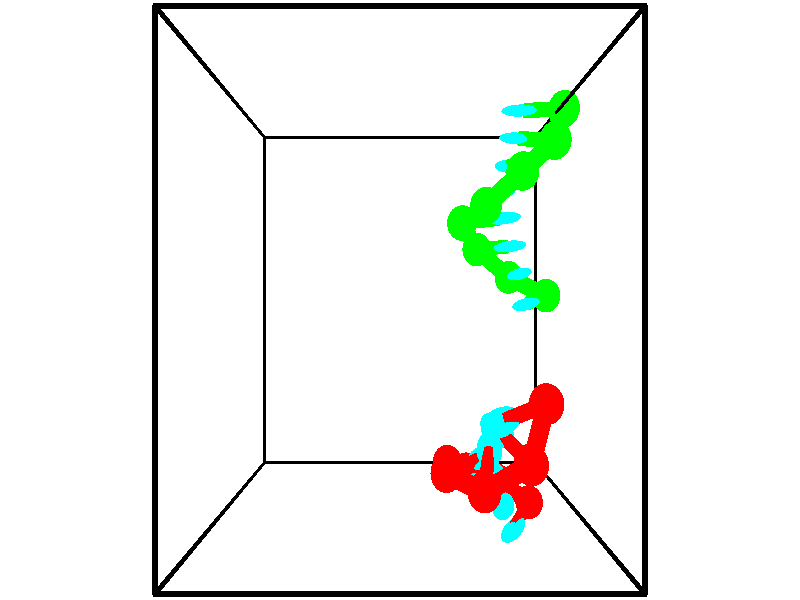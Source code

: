 // switches for output
#declare DRAW_BASES = 1; // possible values are 0, 1; only relevant for DNA ribbons
#declare DRAW_BASES_TYPE = 3; // possible values are 1, 2, 3; only relevant for DNA ribbons
#declare DRAW_FOG = 0; // set to 1 to enable fog

#include "colors.inc"

#include "transforms.inc"
background { rgb <1, 1, 1>}

#default {
   normal{
       ripples 0.25
       frequency 0.20
       turbulence 0.2
       lambda 5
   }
	finish {
		phong 0.1
		phong_size 40.
	}
}

// original window dimensions: 1024x640


// camera settings

camera {
	sky <-0, 1, 0>
	up <-0, 1, 0>
	right 1.6 * <1, 0, 0>
	location <2.5, 2.5, 11.1562>
	look_at <2.5, 2.5, 2.5>
	direction <0, 0, -8.6562>
	angle 67.0682
}


# declare cpy_camera_pos = <2.5, 2.5, 11.1562>;
# if (DRAW_FOG = 1)
fog {
	fog_type 2
	up vnormalize(cpy_camera_pos)
	color rgbt<1,1,1,0.3>
	distance 1e-5
	fog_alt 3e-3
	fog_offset 4
}
# end


// LIGHTS

# declare lum = 6;
global_settings {
	ambient_light rgb lum * <0.05, 0.05, 0.05>
	max_trace_level 15
}# declare cpy_direct_light_amount = 0.25;
light_source
{	1000 * <-1, -1, 1>,
	rgb lum * cpy_direct_light_amount
	parallel
}

light_source
{	1000 * <1, 1, -1>,
	rgb lum * cpy_direct_light_amount
	parallel
}

// strand 0

// nucleotide -1

// particle -1
sphere {
	<4.620617, 1.244733, 2.420606> 0.250000
	pigment { color rgbt <1,0,0,0> }
	no_shadow
}
cylinder {
	<4.247097, 1.109749, 2.373043>,  <4.022985, 1.028758, 2.344505>, 0.100000
	pigment { color rgbt <1,0,0,0> }
	no_shadow
}
cylinder {
	<4.247097, 1.109749, 2.373043>,  <4.620617, 1.244733, 2.420606>, 0.100000
	pigment { color rgbt <1,0,0,0> }
	no_shadow
}

// particle -1
sphere {
	<4.247097, 1.109749, 2.373043> 0.100000
	pigment { color rgbt <1,0,0,0> }
	no_shadow
}
sphere {
	0, 1
	scale<0.080000,0.200000,0.300000>
	matrix <0.306657, -0.583626, -0.751893,
		0.184336, -0.738581, 0.648474,
		-0.933800, -0.337460, -0.118908,
		3.966957, 1.008511, 2.337371>
	pigment { color rgbt <0,1,1,0> }
	no_shadow
}
cylinder {
	<4.393548, 0.517069, 2.440570>,  <4.620617, 1.244733, 2.420606>, 0.130000
	pigment { color rgbt <1,0,0,0> }
	no_shadow
}

// nucleotide -1

// particle -1
sphere {
	<4.393548, 0.517069, 2.440570> 0.250000
	pigment { color rgbt <1,0,0,0> }
	no_shadow
}
cylinder {
	<4.151871, 0.712341, 2.188656>,  <4.006864, 0.829505, 2.037508>, 0.100000
	pigment { color rgbt <1,0,0,0> }
	no_shadow
}
cylinder {
	<4.151871, 0.712341, 2.188656>,  <4.393548, 0.517069, 2.440570>, 0.100000
	pigment { color rgbt <1,0,0,0> }
	no_shadow
}

// particle -1
sphere {
	<4.151871, 0.712341, 2.188656> 0.100000
	pigment { color rgbt <1,0,0,0> }
	no_shadow
}
sphere {
	0, 1
	scale<0.080000,0.200000,0.300000>
	matrix <0.246609, -0.636993, -0.730358,
		-0.757716, -0.596588, 0.264478,
		-0.604194, 0.488182, -0.629784,
		3.970613, 0.858796, 1.999721>
	pigment { color rgbt <0,1,1,0> }
	no_shadow
}
cylinder {
	<3.743687, 0.139169, 2.256664>,  <4.393548, 0.517069, 2.440570>, 0.130000
	pigment { color rgbt <1,0,0,0> }
	no_shadow
}

// nucleotide -1

// particle -1
sphere {
	<3.743687, 0.139169, 2.256664> 0.250000
	pigment { color rgbt <1,0,0,0> }
	no_shadow
}
cylinder {
	<3.831913, 0.391541, 1.959133>,  <3.884849, 0.542964, 1.780615>, 0.100000
	pigment { color rgbt <1,0,0,0> }
	no_shadow
}
cylinder {
	<3.831913, 0.391541, 1.959133>,  <3.743687, 0.139169, 2.256664>, 0.100000
	pigment { color rgbt <1,0,0,0> }
	no_shadow
}

// particle -1
sphere {
	<3.831913, 0.391541, 1.959133> 0.100000
	pigment { color rgbt <1,0,0,0> }
	no_shadow
}
sphere {
	0, 1
	scale<0.080000,0.200000,0.300000>
	matrix <0.195617, -0.775728, -0.599983,
		-0.955555, -0.013171, -0.294519,
		0.220565, 0.630930, -0.743827,
		3.898082, 0.580819, 1.735985>
	pigment { color rgbt <0,1,1,0> }
	no_shadow
}
cylinder {
	<3.233582, 0.209037, 1.592028>,  <3.743687, 0.139169, 2.256664>, 0.130000
	pigment { color rgbt <1,0,0,0> }
	no_shadow
}

// nucleotide -1

// particle -1
sphere {
	<3.233582, 0.209037, 1.592028> 0.250000
	pigment { color rgbt <1,0,0,0> }
	no_shadow
}
cylinder {
	<3.599560, 0.302490, 1.460396>,  <3.819146, 0.358562, 1.381416>, 0.100000
	pigment { color rgbt <1,0,0,0> }
	no_shadow
}
cylinder {
	<3.599560, 0.302490, 1.460396>,  <3.233582, 0.209037, 1.592028>, 0.100000
	pigment { color rgbt <1,0,0,0> }
	no_shadow
}

// particle -1
sphere {
	<3.599560, 0.302490, 1.460396> 0.100000
	pigment { color rgbt <1,0,0,0> }
	no_shadow
}
sphere {
	0, 1
	scale<0.080000,0.200000,0.300000>
	matrix <0.006642, -0.824008, -0.566539,
		-0.403527, 0.516166, -0.755473,
		0.914944, 0.233632, -0.329081,
		3.874043, 0.372580, 1.361671>
	pigment { color rgbt <0,1,1,0> }
	no_shadow
}
cylinder {
	<3.313709, 0.172200, 0.792082>,  <3.233582, 0.209037, 1.592028>, 0.130000
	pigment { color rgbt <1,0,0,0> }
	no_shadow
}

// nucleotide -1

// particle -1
sphere {
	<3.313709, 0.172200, 0.792082> 0.250000
	pigment { color rgbt <1,0,0,0> }
	no_shadow
}
cylinder {
	<3.681698, 0.130562, 0.943245>,  <3.902491, 0.105579, 1.033943>, 0.100000
	pigment { color rgbt <1,0,0,0> }
	no_shadow
}
cylinder {
	<3.681698, 0.130562, 0.943245>,  <3.313709, 0.172200, 0.792082>, 0.100000
	pigment { color rgbt <1,0,0,0> }
	no_shadow
}

// particle -1
sphere {
	<3.681698, 0.130562, 0.943245> 0.100000
	pigment { color rgbt <1,0,0,0> }
	no_shadow
}
sphere {
	0, 1
	scale<0.080000,0.200000,0.300000>
	matrix <0.206316, -0.691154, -0.692632,
		0.333293, 0.715171, -0.614366,
		0.919972, -0.104096, 0.377908,
		3.957690, 0.099333, 1.056617>
	pigment { color rgbt <0,1,1,0> }
	no_shadow
}
cylinder {
	<3.708417, -0.062521, 0.195748>,  <3.313709, 0.172200, 0.792082>, 0.130000
	pigment { color rgbt <1,0,0,0> }
	no_shadow
}

// nucleotide -1

// particle -1
sphere {
	<3.708417, -0.062521, 0.195748> 0.250000
	pigment { color rgbt <1,0,0,0> }
	no_shadow
}
cylinder {
	<3.922089, -0.147293, 0.523098>,  <4.050292, -0.198157, 0.719508>, 0.100000
	pigment { color rgbt <1,0,0,0> }
	no_shadow
}
cylinder {
	<3.922089, -0.147293, 0.523098>,  <3.708417, -0.062521, 0.195748>, 0.100000
	pigment { color rgbt <1,0,0,0> }
	no_shadow
}

// particle -1
sphere {
	<3.922089, -0.147293, 0.523098> 0.100000
	pigment { color rgbt <1,0,0,0> }
	no_shadow
}
sphere {
	0, 1
	scale<0.080000,0.200000,0.300000>
	matrix <0.410342, -0.781371, -0.470191,
		0.739103, 0.586979, -0.330427,
		0.534178, -0.211931, 0.818376,
		4.082342, -0.210872, 0.768611>
	pigment { color rgbt <0,1,1,0> }
	no_shadow
}
cylinder {
	<4.286828, -0.275677, -0.071167>,  <3.708417, -0.062521, 0.195748>, 0.130000
	pigment { color rgbt <1,0,0,0> }
	no_shadow
}

// nucleotide -1

// particle -1
sphere {
	<4.286828, -0.275677, -0.071167> 0.250000
	pigment { color rgbt <1,0,0,0> }
	no_shadow
}
cylinder {
	<4.295975, -0.405746, 0.306984>,  <4.301463, -0.483788, 0.533875>, 0.100000
	pigment { color rgbt <1,0,0,0> }
	no_shadow
}
cylinder {
	<4.295975, -0.405746, 0.306984>,  <4.286828, -0.275677, -0.071167>, 0.100000
	pigment { color rgbt <1,0,0,0> }
	no_shadow
}

// particle -1
sphere {
	<4.295975, -0.405746, 0.306984> 0.100000
	pigment { color rgbt <1,0,0,0> }
	no_shadow
}
sphere {
	0, 1
	scale<0.080000,0.200000,0.300000>
	matrix <0.423569, -0.853407, -0.303785,
		0.905575, 0.407380, 0.118219,
		0.022867, -0.325174, 0.945378,
		4.302835, -0.503299, 0.590597>
	pigment { color rgbt <0,1,1,0> }
	no_shadow
}
cylinder {
	<4.883313, -0.607531, 0.009703>,  <4.286828, -0.275677, -0.071167>, 0.130000
	pigment { color rgbt <1,0,0,0> }
	no_shadow
}

// nucleotide -1

// particle -1
sphere {
	<4.883313, -0.607531, 0.009703> 0.250000
	pigment { color rgbt <1,0,0,0> }
	no_shadow
}
cylinder {
	<4.659527, -0.755554, 0.306366>,  <4.525255, -0.844368, 0.484364>, 0.100000
	pigment { color rgbt <1,0,0,0> }
	no_shadow
}
cylinder {
	<4.659527, -0.755554, 0.306366>,  <4.883313, -0.607531, 0.009703>, 0.100000
	pigment { color rgbt <1,0,0,0> }
	no_shadow
}

// particle -1
sphere {
	<4.659527, -0.755554, 0.306366> 0.100000
	pigment { color rgbt <1,0,0,0> }
	no_shadow
}
sphere {
	0, 1
	scale<0.080000,0.200000,0.300000>
	matrix <0.397287, -0.905038, -0.151886,
		0.727436, 0.209676, 0.653356,
		-0.559465, -0.370057, 0.741659,
		4.491687, -0.866571, 0.528863>
	pigment { color rgbt <0,1,1,0> }
	no_shadow
}
// strand 1

// nucleotide -1

// particle -1
sphere {
	<5.099388, 2.565279, 0.403118> 0.250000
	pigment { color rgbt <0,1,0,0> }
	no_shadow
}
cylinder {
	<4.835804, 2.494263, 0.695488>,  <4.677654, 2.451653, 0.870910>, 0.100000
	pigment { color rgbt <0,1,0,0> }
	no_shadow
}
cylinder {
	<4.835804, 2.494263, 0.695488>,  <5.099388, 2.565279, 0.403118>, 0.100000
	pigment { color rgbt <0,1,0,0> }
	no_shadow
}

// particle -1
sphere {
	<4.835804, 2.494263, 0.695488> 0.100000
	pigment { color rgbt <0,1,0,0> }
	no_shadow
}
sphere {
	0, 1
	scale<0.080000,0.200000,0.300000>
	matrix <-0.149308, 0.983282, 0.104231,
		-0.737211, -0.040449, -0.674451,
		-0.658959, -0.177541, 0.730925,
		4.638116, 2.441000, 0.914766>
	pigment { color rgbt <0,1,1,0> }
	no_shadow
}
cylinder {
	<4.474588, 2.843036, 0.173059>,  <5.099388, 2.565279, 0.403118>, 0.130000
	pigment { color rgbt <0,1,0,0> }
	no_shadow
}

// nucleotide -1

// particle -1
sphere {
	<4.474588, 2.843036, 0.173059> 0.250000
	pigment { color rgbt <0,1,0,0> }
	no_shadow
}
cylinder {
	<4.507151, 2.857315, 0.571476>,  <4.526688, 2.865883, 0.810526>, 0.100000
	pigment { color rgbt <0,1,0,0> }
	no_shadow
}
cylinder {
	<4.507151, 2.857315, 0.571476>,  <4.474588, 2.843036, 0.173059>, 0.100000
	pigment { color rgbt <0,1,0,0> }
	no_shadow
}

// particle -1
sphere {
	<4.507151, 2.857315, 0.571476> 0.100000
	pigment { color rgbt <0,1,0,0> }
	no_shadow
}
sphere {
	0, 1
	scale<0.080000,0.200000,0.300000>
	matrix <-0.176532, 0.984074, -0.020841,
		-0.980923, -0.174136, 0.086410,
		0.081405, 0.035698, 0.996042,
		4.531572, 2.868024, 0.870288>
	pigment { color rgbt <0,1,1,0> }
	no_shadow
}
cylinder {
	<3.864304, 3.250705, 0.399234>,  <4.474588, 2.843036, 0.173059>, 0.130000
	pigment { color rgbt <0,1,0,0> }
	no_shadow
}

// nucleotide -1

// particle -1
sphere {
	<3.864304, 3.250705, 0.399234> 0.250000
	pigment { color rgbt <0,1,0,0> }
	no_shadow
}
cylinder {
	<4.149618, 3.255936, 0.679535>,  <4.320807, 3.259074, 0.847715>, 0.100000
	pigment { color rgbt <0,1,0,0> }
	no_shadow
}
cylinder {
	<4.149618, 3.255936, 0.679535>,  <3.864304, 3.250705, 0.399234>, 0.100000
	pigment { color rgbt <0,1,0,0> }
	no_shadow
}

// particle -1
sphere {
	<4.149618, 3.255936, 0.679535> 0.100000
	pigment { color rgbt <0,1,0,0> }
	no_shadow
}
sphere {
	0, 1
	scale<0.080000,0.200000,0.300000>
	matrix <-0.126982, 0.985691, 0.110859,
		-0.689274, -0.168057, 0.704739,
		0.713286, 0.013077, 0.700752,
		4.363604, 3.259859, 0.889760>
	pigment { color rgbt <0,1,1,0> }
	no_shadow
}
cylinder {
	<3.550664, 3.588430, 0.911278>,  <3.864304, 3.250705, 0.399234>, 0.130000
	pigment { color rgbt <0,1,0,0> }
	no_shadow
}

// nucleotide -1

// particle -1
sphere {
	<3.550664, 3.588430, 0.911278> 0.250000
	pigment { color rgbt <0,1,0,0> }
	no_shadow
}
cylinder {
	<3.948740, 3.626068, 0.922199>,  <4.187585, 3.648651, 0.928752>, 0.100000
	pigment { color rgbt <0,1,0,0> }
	no_shadow
}
cylinder {
	<3.948740, 3.626068, 0.922199>,  <3.550664, 3.588430, 0.911278>, 0.100000
	pigment { color rgbt <0,1,0,0> }
	no_shadow
}

// particle -1
sphere {
	<3.948740, 3.626068, 0.922199> 0.100000
	pigment { color rgbt <0,1,0,0> }
	no_shadow
}
sphere {
	0, 1
	scale<0.080000,0.200000,0.300000>
	matrix <-0.097967, 0.959262, 0.264989,
		-0.001258, -0.266389, 0.963865,
		0.995189, 0.094094, 0.027304,
		4.247297, 3.654296, 0.930390>
	pigment { color rgbt <0,1,1,0> }
	no_shadow
}
cylinder {
	<3.862397, 3.743096, 1.594392>,  <3.550664, 3.588430, 0.911278>, 0.130000
	pigment { color rgbt <0,1,0,0> }
	no_shadow
}

// nucleotide -1

// particle -1
sphere {
	<3.862397, 3.743096, 1.594392> 0.250000
	pigment { color rgbt <0,1,0,0> }
	no_shadow
}
cylinder {
	<4.066206, 3.887878, 1.282143>,  <4.188491, 3.974748, 1.094793>, 0.100000
	pigment { color rgbt <0,1,0,0> }
	no_shadow
}
cylinder {
	<4.066206, 3.887878, 1.282143>,  <3.862397, 3.743096, 1.594392>, 0.100000
	pigment { color rgbt <0,1,0,0> }
	no_shadow
}

// particle -1
sphere {
	<4.066206, 3.887878, 1.282143> 0.100000
	pigment { color rgbt <0,1,0,0> }
	no_shadow
}
sphere {
	0, 1
	scale<0.080000,0.200000,0.300000>
	matrix <-0.188464, 0.932137, 0.309197,
		0.839564, -0.010424, 0.543161,
		0.509523, 0.361956, -0.780624,
		4.219063, 3.996465, 1.047955>
	pigment { color rgbt <0,1,1,0> }
	no_shadow
}
cylinder {
	<4.395794, 4.158416, 1.842583>,  <3.862397, 3.743096, 1.594392>, 0.130000
	pigment { color rgbt <0,1,0,0> }
	no_shadow
}

// nucleotide -1

// particle -1
sphere {
	<4.395794, 4.158416, 1.842583> 0.250000
	pigment { color rgbt <0,1,0,0> }
	no_shadow
}
cylinder {
	<4.330168, 4.266373, 1.463058>,  <4.290792, 4.331147, 1.235344>, 0.100000
	pigment { color rgbt <0,1,0,0> }
	no_shadow
}
cylinder {
	<4.330168, 4.266373, 1.463058>,  <4.395794, 4.158416, 1.842583>, 0.100000
	pigment { color rgbt <0,1,0,0> }
	no_shadow
}

// particle -1
sphere {
	<4.330168, 4.266373, 1.463058> 0.100000
	pigment { color rgbt <0,1,0,0> }
	no_shadow
}
sphere {
	0, 1
	scale<0.080000,0.200000,0.300000>
	matrix <-0.075143, 0.955630, 0.284826,
		0.983583, 0.118027, -0.136505,
		-0.164065, 0.269892, -0.948810,
		4.280948, 4.347341, 1.178415>
	pigment { color rgbt <0,1,1,0> }
	no_shadow
}
cylinder {
	<4.939930, 4.590207, 1.663982>,  <4.395794, 4.158416, 1.842583>, 0.130000
	pigment { color rgbt <0,1,0,0> }
	no_shadow
}

// nucleotide -1

// particle -1
sphere {
	<4.939930, 4.590207, 1.663982> 0.250000
	pigment { color rgbt <0,1,0,0> }
	no_shadow
}
cylinder {
	<4.638386, 4.662170, 1.411213>,  <4.457459, 4.705349, 1.259551>, 0.100000
	pigment { color rgbt <0,1,0,0> }
	no_shadow
}
cylinder {
	<4.638386, 4.662170, 1.411213>,  <4.939930, 4.590207, 1.663982>, 0.100000
	pigment { color rgbt <0,1,0,0> }
	no_shadow
}

// particle -1
sphere {
	<4.638386, 4.662170, 1.411213> 0.100000
	pigment { color rgbt <0,1,0,0> }
	no_shadow
}
sphere {
	0, 1
	scale<0.080000,0.200000,0.300000>
	matrix <0.051545, 0.975011, 0.216096,
		0.655010, 0.130333, -0.744295,
		-0.753860, 0.179910, -0.631923,
		4.412228, 4.716144, 1.221636>
	pigment { color rgbt <0,1,1,0> }
	no_shadow
}
cylinder {
	<5.158952, 5.082544, 1.355798>,  <4.939930, 4.590207, 1.663982>, 0.130000
	pigment { color rgbt <0,1,0,0> }
	no_shadow
}

// nucleotide -1

// particle -1
sphere {
	<5.158952, 5.082544, 1.355798> 0.250000
	pigment { color rgbt <0,1,0,0> }
	no_shadow
}
cylinder {
	<4.760809, 5.081787, 1.317307>,  <4.521923, 5.081333, 1.294211>, 0.100000
	pigment { color rgbt <0,1,0,0> }
	no_shadow
}
cylinder {
	<4.760809, 5.081787, 1.317307>,  <5.158952, 5.082544, 1.355798>, 0.100000
	pigment { color rgbt <0,1,0,0> }
	no_shadow
}

// particle -1
sphere {
	<4.760809, 5.081787, 1.317307> 0.100000
	pigment { color rgbt <0,1,0,0> }
	no_shadow
}
sphere {
	0, 1
	scale<0.080000,0.200000,0.300000>
	matrix <-0.025008, 0.970554, 0.239582,
		0.092943, 0.240876, -0.966095,
		-0.995357, -0.001893, -0.096230,
		4.462202, 5.081219, 1.288437>
	pigment { color rgbt <0,1,1,0> }
	no_shadow
}
// box output
cylinder {
	<0.000000, 0.000000, 0.000000>,  <5.000000, 0.000000, 0.000000>, 0.025000
	pigment { color rgbt <0,0,0,0> }
	no_shadow
}
cylinder {
	<0.000000, 0.000000, 0.000000>,  <0.000000, 5.000000, 0.000000>, 0.025000
	pigment { color rgbt <0,0,0,0> }
	no_shadow
}
cylinder {
	<0.000000, 0.000000, 0.000000>,  <0.000000, 0.000000, 5.000000>, 0.025000
	pigment { color rgbt <0,0,0,0> }
	no_shadow
}
cylinder {
	<5.000000, 5.000000, 5.000000>,  <0.000000, 5.000000, 5.000000>, 0.025000
	pigment { color rgbt <0,0,0,0> }
	no_shadow
}
cylinder {
	<5.000000, 5.000000, 5.000000>,  <5.000000, 0.000000, 5.000000>, 0.025000
	pigment { color rgbt <0,0,0,0> }
	no_shadow
}
cylinder {
	<5.000000, 5.000000, 5.000000>,  <5.000000, 5.000000, 0.000000>, 0.025000
	pigment { color rgbt <0,0,0,0> }
	no_shadow
}
cylinder {
	<0.000000, 0.000000, 5.000000>,  <0.000000, 5.000000, 5.000000>, 0.025000
	pigment { color rgbt <0,0,0,0> }
	no_shadow
}
cylinder {
	<0.000000, 0.000000, 5.000000>,  <5.000000, 0.000000, 5.000000>, 0.025000
	pigment { color rgbt <0,0,0,0> }
	no_shadow
}
cylinder {
	<5.000000, 5.000000, 0.000000>,  <0.000000, 5.000000, 0.000000>, 0.025000
	pigment { color rgbt <0,0,0,0> }
	no_shadow
}
cylinder {
	<5.000000, 5.000000, 0.000000>,  <5.000000, 0.000000, 0.000000>, 0.025000
	pigment { color rgbt <0,0,0,0> }
	no_shadow
}
cylinder {
	<5.000000, 0.000000, 5.000000>,  <5.000000, 0.000000, 0.000000>, 0.025000
	pigment { color rgbt <0,0,0,0> }
	no_shadow
}
cylinder {
	<0.000000, 5.000000, 0.000000>,  <0.000000, 5.000000, 5.000000>, 0.025000
	pigment { color rgbt <0,0,0,0> }
	no_shadow
}
// end of box output
